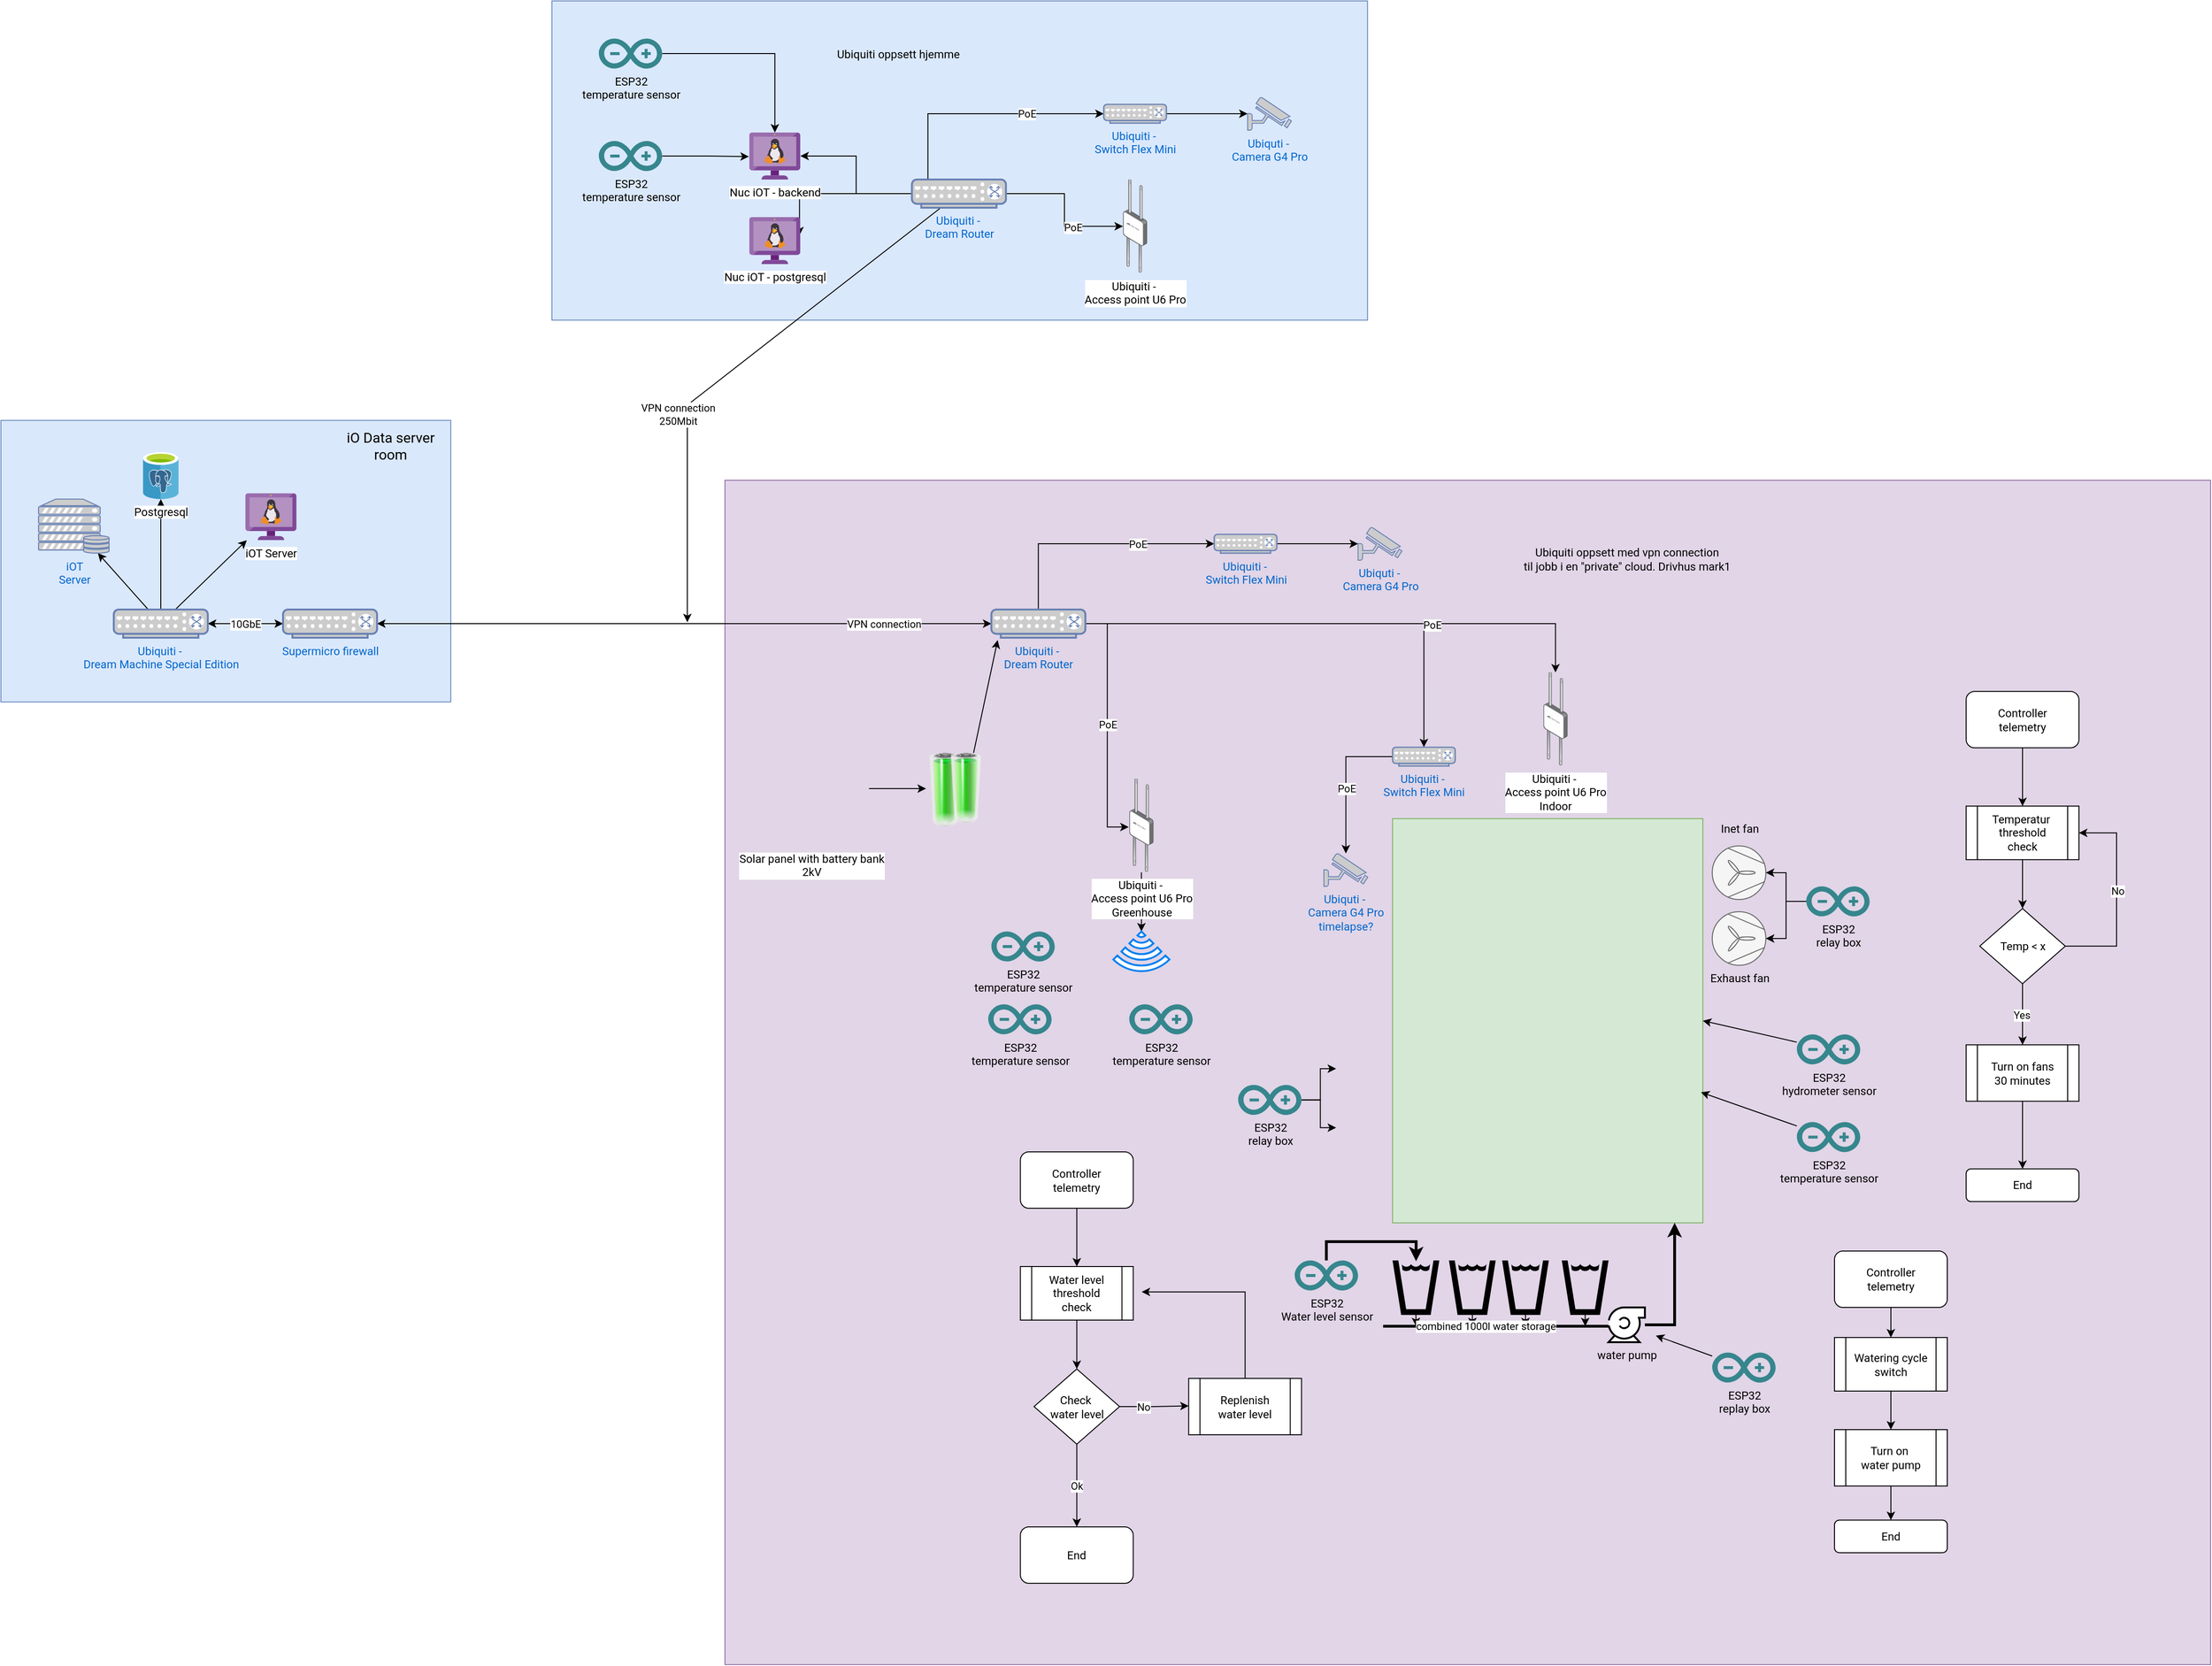 <mxfile version="21.6.1" type="device">
  <diagram name="Page-1" id="hZcHKNcVIxLBWbeSLt7d">
    <mxGraphModel dx="4247" dy="2485" grid="1" gridSize="10" guides="1" tooltips="1" connect="1" arrows="1" fold="1" page="1" pageScale="1" pageWidth="827" pageHeight="1169" math="0" shadow="0">
      <root>
        <mxCell id="0" />
        <mxCell id="1" parent="0" />
        <mxCell id="GnMp9mLHoNoBA7rQzB34-4" value="" style="rounded=0;whiteSpace=wrap;html=1;fillColor=#e1d5e7;strokeColor=#9673a6;" vertex="1" parent="1">
          <mxGeometry x="-270" y="370" width="1580" height="1260" as="geometry" />
        </mxCell>
        <mxCell id="SECbUfsUw7zMmMJkthY5-210" value="" style="rounded=0;whiteSpace=wrap;html=1;fillColor=#dae8fc;strokeColor=#6c8ebf;fontFamily=roboto;" parent="1" vertex="1">
          <mxGeometry x="-454" y="-140" width="867.4" height="339.6" as="geometry" />
        </mxCell>
        <mxCell id="SECbUfsUw7zMmMJkthY5-202" value="" style="rounded=0;whiteSpace=wrap;html=1;fillColor=#dae8fc;strokeColor=#6c8ebf;fontFamily=roboto;" parent="1" vertex="1">
          <mxGeometry x="-1040" y="306.25" width="478.4" height="299.6" as="geometry" />
        </mxCell>
        <mxCell id="SECbUfsUw7zMmMJkthY5-82" value="" style="rounded=0;whiteSpace=wrap;html=1;fillColor=#d5e8d4;strokeColor=#82b366;fontFamily=roboto;" parent="1" vertex="1">
          <mxGeometry x="440" y="730" width="330" height="430" as="geometry" />
        </mxCell>
        <mxCell id="SECbUfsUw7zMmMJkthY5-5" style="edgeStyle=orthogonalEdgeStyle;rounded=0;orthogonalLoop=1;jettySize=auto;html=1;fontFamily=roboto;" parent="1" source="SECbUfsUw7zMmMJkthY5-1" target="SECbUfsUw7zMmMJkthY5-4" edge="1">
          <mxGeometry relative="1" as="geometry">
            <Array as="points">
              <mxPoint x="-54.15" y="-20" />
            </Array>
          </mxGeometry>
        </mxCell>
        <mxCell id="SECbUfsUw7zMmMJkthY5-6" value="PoE" style="edgeLabel;html=1;align=center;verticalAlign=middle;resizable=0;points=[];fontFamily=roboto;" parent="SECbUfsUw7zMmMJkthY5-5" vertex="1" connectable="0">
          <mxGeometry x="0.36" relative="1" as="geometry">
            <mxPoint as="offset" />
          </mxGeometry>
        </mxCell>
        <mxCell id="SECbUfsUw7zMmMJkthY5-10" style="edgeStyle=orthogonalEdgeStyle;rounded=0;orthogonalLoop=1;jettySize=auto;html=1;fontFamily=roboto;" parent="1" source="SECbUfsUw7zMmMJkthY5-1" target="SECbUfsUw7zMmMJkthY5-9" edge="1">
          <mxGeometry relative="1" as="geometry" />
        </mxCell>
        <mxCell id="SECbUfsUw7zMmMJkthY5-11" value="PoE" style="edgeLabel;html=1;align=center;verticalAlign=middle;resizable=0;points=[];fontFamily=roboto;" parent="SECbUfsUw7zMmMJkthY5-10" vertex="1" connectable="0">
          <mxGeometry x="0.334" y="-1" relative="1" as="geometry">
            <mxPoint as="offset" />
          </mxGeometry>
        </mxCell>
        <mxCell id="SECbUfsUw7zMmMJkthY5-15" style="edgeStyle=orthogonalEdgeStyle;rounded=0;orthogonalLoop=1;jettySize=auto;html=1;exitX=0;exitY=0.5;exitDx=0;exitDy=0;exitPerimeter=0;fontFamily=roboto;" parent="1" source="SECbUfsUw7zMmMJkthY5-1" target="SECbUfsUw7zMmMJkthY5-13" edge="1">
          <mxGeometry relative="1" as="geometry" />
        </mxCell>
        <mxCell id="SECbUfsUw7zMmMJkthY5-16" style="edgeStyle=orthogonalEdgeStyle;rounded=0;orthogonalLoop=1;jettySize=auto;html=1;entryX=0.983;entryY=0.388;entryDx=0;entryDy=0;entryPerimeter=0;fontFamily=roboto;" parent="1" source="SECbUfsUw7zMmMJkthY5-1" target="SECbUfsUw7zMmMJkthY5-14" edge="1">
          <mxGeometry relative="1" as="geometry" />
        </mxCell>
        <mxCell id="SECbUfsUw7zMmMJkthY5-208" style="rounded=0;orthogonalLoop=1;jettySize=auto;html=1;fontFamily=roboto;" parent="1" source="SECbUfsUw7zMmMJkthY5-1" edge="1">
          <mxGeometry relative="1" as="geometry">
            <mxPoint x="-310" y="521" as="targetPoint" />
            <Array as="points">
              <mxPoint x="-310" y="290" />
            </Array>
          </mxGeometry>
        </mxCell>
        <mxCell id="SECbUfsUw7zMmMJkthY5-209" value="VPN connection&lt;br&gt;250Mbit" style="edgeLabel;html=1;align=center;verticalAlign=middle;resizable=0;points=[];fontFamily=roboto;" parent="SECbUfsUw7zMmMJkthY5-208" vertex="1" connectable="0">
          <mxGeometry x="0.11" y="-2" relative="1" as="geometry">
            <mxPoint x="-28" y="26" as="offset" />
          </mxGeometry>
        </mxCell>
        <mxCell id="SECbUfsUw7zMmMJkthY5-1" value="Ubiquiti -&amp;nbsp;&lt;br&gt;Dream Router" style="fontColor=#0066CC;verticalAlign=top;verticalLabelPosition=bottom;labelPosition=center;align=center;html=1;outlineConnect=0;fillColor=#CCCCCC;strokeColor=#6881B3;gradientColor=none;gradientDirection=north;strokeWidth=2;shape=mxgraph.networks.switch;fontFamily=roboto;" parent="1" vertex="1">
          <mxGeometry x="-71.17" y="50" width="100" height="30" as="geometry" />
        </mxCell>
        <mxCell id="SECbUfsUw7zMmMJkthY5-8" style="edgeStyle=orthogonalEdgeStyle;rounded=0;orthogonalLoop=1;jettySize=auto;html=1;fontFamily=roboto;" parent="1" source="SECbUfsUw7zMmMJkthY5-4" target="SECbUfsUw7zMmMJkthY5-7" edge="1">
          <mxGeometry relative="1" as="geometry" />
        </mxCell>
        <mxCell id="SECbUfsUw7zMmMJkthY5-4" value="Ubiquiti -&amp;nbsp;&lt;br&gt;Switch Flex Mini" style="fontColor=#0066CC;verticalAlign=top;verticalLabelPosition=bottom;labelPosition=center;align=center;html=1;outlineConnect=0;fillColor=#CCCCCC;strokeColor=#6881B3;gradientColor=none;gradientDirection=north;strokeWidth=2;shape=mxgraph.networks.switch;fontFamily=roboto;" parent="1" vertex="1">
          <mxGeometry x="132.85" y="-30" width="66.67" height="20" as="geometry" />
        </mxCell>
        <mxCell id="SECbUfsUw7zMmMJkthY5-7" value="Ubiquti -&amp;nbsp;&lt;br&gt;Camera G4 Pro" style="fontColor=#0066CC;verticalAlign=top;verticalLabelPosition=bottom;labelPosition=center;align=center;html=1;outlineConnect=0;fillColor=#CCCCCC;strokeColor=#6881B3;gradientColor=none;gradientDirection=north;strokeWidth=2;shape=mxgraph.networks.security_camera;fontFamily=roboto;" parent="1" vertex="1">
          <mxGeometry x="285.85" y="-37.5" width="46.67" height="35" as="geometry" />
        </mxCell>
        <mxCell id="SECbUfsUw7zMmMJkthY5-9" value="Ubiquiti -&amp;nbsp;&lt;br&gt;Access point U6 Pro" style="image;points=[];aspect=fixed;html=1;align=center;shadow=0;dashed=0;image=img/lib/allied_telesis/wireless/Access_Point_Outdoor.svg;fontFamily=roboto;" parent="1" vertex="1">
          <mxGeometry x="153.28" y="50" width="25.8" height="99.6" as="geometry" />
        </mxCell>
        <mxCell id="SECbUfsUw7zMmMJkthY5-13" value="Nuc iOT - backend" style="image;sketch=0;aspect=fixed;html=1;points=[];align=center;fontSize=12;image=img/lib/mscae/VM_Linux_Non_Azure.svg;fontFamily=roboto;" parent="1" vertex="1">
          <mxGeometry x="-244.15" width="54.35" height="50" as="geometry" />
        </mxCell>
        <mxCell id="SECbUfsUw7zMmMJkthY5-14" value="&lt;font data-font-src=&quot;https://fonts.googleapis.com/css?family=Roboto&quot;&gt;Nuc iOT - postgresql&lt;/font&gt;" style="image;sketch=0;aspect=fixed;html=1;points=[];align=center;fontSize=12;image=img/lib/mscae/VM_Linux_Non_Azure.svg;fontFamily=roboto;" parent="1" vertex="1">
          <mxGeometry x="-244.15" y="90.0" width="54.35" height="50" as="geometry" />
        </mxCell>
        <mxCell id="SECbUfsUw7zMmMJkthY5-25" style="edgeStyle=orthogonalEdgeStyle;rounded=0;orthogonalLoop=1;jettySize=auto;html=1;fontFamily=roboto;" parent="1" source="SECbUfsUw7zMmMJkthY5-17" target="SECbUfsUw7zMmMJkthY5-13" edge="1">
          <mxGeometry relative="1" as="geometry" />
        </mxCell>
        <mxCell id="SECbUfsUw7zMmMJkthY5-17" value="ESP32&lt;br&gt;temperature sensor&lt;br&gt;" style="dashed=0;outlineConnect=0;html=1;align=center;labelPosition=center;verticalLabelPosition=bottom;verticalAlign=top;shape=mxgraph.weblogos.arduino;fillColor=#36868D;strokeColor=none;fontFamily=roboto;" parent="1" vertex="1">
          <mxGeometry x="-404.15" y="-100" width="67.4" height="32" as="geometry" />
        </mxCell>
        <mxCell id="SECbUfsUw7zMmMJkthY5-26" style="edgeStyle=orthogonalEdgeStyle;rounded=0;orthogonalLoop=1;jettySize=auto;html=1;entryX=-0.007;entryY=0.512;entryDx=0;entryDy=0;entryPerimeter=0;fontFamily=roboto;" parent="1" source="SECbUfsUw7zMmMJkthY5-19" target="SECbUfsUw7zMmMJkthY5-13" edge="1">
          <mxGeometry relative="1" as="geometry" />
        </mxCell>
        <mxCell id="SECbUfsUw7zMmMJkthY5-19" value="ESP32&lt;br style=&quot;border-color: var(--border-color);&quot;&gt;temperature sensor" style="dashed=0;outlineConnect=0;html=1;align=center;labelPosition=center;verticalLabelPosition=bottom;verticalAlign=top;shape=mxgraph.weblogos.arduino;fillColor=#36868D;strokeColor=none;fontFamily=roboto;" parent="1" vertex="1">
          <mxGeometry x="-404.15" y="9" width="67.4" height="32" as="geometry" />
        </mxCell>
        <mxCell id="SECbUfsUw7zMmMJkthY5-27" style="edgeStyle=orthogonalEdgeStyle;rounded=0;orthogonalLoop=1;jettySize=auto;html=1;fontFamily=roboto;" parent="1" source="SECbUfsUw7zMmMJkthY5-33" target="SECbUfsUw7zMmMJkthY5-35" edge="1">
          <mxGeometry relative="1" as="geometry">
            <Array as="points">
              <mxPoint x="63" y="437.5" />
            </Array>
          </mxGeometry>
        </mxCell>
        <mxCell id="SECbUfsUw7zMmMJkthY5-28" value="PoE" style="edgeLabel;html=1;align=center;verticalAlign=middle;resizable=0;points=[];fontFamily=roboto;" parent="SECbUfsUw7zMmMJkthY5-27" vertex="1" connectable="0">
          <mxGeometry x="0.36" relative="1" as="geometry">
            <mxPoint as="offset" />
          </mxGeometry>
        </mxCell>
        <mxCell id="SECbUfsUw7zMmMJkthY5-29" style="edgeStyle=orthogonalEdgeStyle;rounded=0;orthogonalLoop=1;jettySize=auto;html=1;fontFamily=roboto;" parent="1" source="SECbUfsUw7zMmMJkthY5-33" target="SECbUfsUw7zMmMJkthY5-37" edge="1">
          <mxGeometry relative="1" as="geometry" />
        </mxCell>
        <mxCell id="SECbUfsUw7zMmMJkthY5-30" value="PoE" style="edgeLabel;html=1;align=center;verticalAlign=middle;resizable=0;points=[];fontFamily=roboto;" parent="SECbUfsUw7zMmMJkthY5-29" vertex="1" connectable="0">
          <mxGeometry x="0.334" y="-1" relative="1" as="geometry">
            <mxPoint as="offset" />
          </mxGeometry>
        </mxCell>
        <mxCell id="SECbUfsUw7zMmMJkthY5-46" style="edgeStyle=orthogonalEdgeStyle;rounded=0;orthogonalLoop=1;jettySize=auto;html=1;startArrow=classic;startFill=1;fontFamily=roboto;" parent="1" source="SECbUfsUw7zMmMJkthY5-33" target="SECbUfsUw7zMmMJkthY5-45" edge="1">
          <mxGeometry relative="1" as="geometry" />
        </mxCell>
        <mxCell id="SECbUfsUw7zMmMJkthY5-51" value="&lt;br&gt;" style="edgeLabel;html=1;align=center;verticalAlign=middle;resizable=0;points=[];fontFamily=roboto;" parent="SECbUfsUw7zMmMJkthY5-46" vertex="1" connectable="0">
          <mxGeometry x="0.305" y="-1" relative="1" as="geometry">
            <mxPoint as="offset" />
          </mxGeometry>
        </mxCell>
        <mxCell id="SECbUfsUw7zMmMJkthY5-52" value="VPN connection" style="edgeLabel;html=1;align=center;verticalAlign=middle;resizable=0;points=[];fontFamily=roboto;" parent="SECbUfsUw7zMmMJkthY5-46" vertex="1" connectable="0">
          <mxGeometry x="0.039" relative="1" as="geometry">
            <mxPoint x="225" as="offset" />
          </mxGeometry>
        </mxCell>
        <mxCell id="SECbUfsUw7zMmMJkthY5-59" value="PoE" style="edgeStyle=orthogonalEdgeStyle;rounded=0;orthogonalLoop=1;jettySize=auto;html=1;exitX=1;exitY=0.5;exitDx=0;exitDy=0;exitPerimeter=0;entryX=-0.024;entryY=0.516;entryDx=0;entryDy=0;entryPerimeter=0;fontFamily=roboto;" parent="1" source="SECbUfsUw7zMmMJkthY5-33" target="SECbUfsUw7zMmMJkthY5-60" edge="1">
          <mxGeometry relative="1" as="geometry">
            <mxPoint x="140" y="737.5" as="targetPoint" />
          </mxGeometry>
        </mxCell>
        <mxCell id="SECbUfsUw7zMmMJkthY5-33" value="Ubiquiti -&amp;nbsp;&lt;br&gt;Dream Router" style="fontColor=#0066CC;verticalAlign=top;verticalLabelPosition=bottom;labelPosition=center;align=center;html=1;outlineConnect=0;fillColor=#CCCCCC;strokeColor=#6881B3;gradientColor=none;gradientDirection=north;strokeWidth=2;shape=mxgraph.networks.switch;fontFamily=roboto;" parent="1" vertex="1">
          <mxGeometry x="13.33" y="507.5" width="100" height="30" as="geometry" />
        </mxCell>
        <mxCell id="SECbUfsUw7zMmMJkthY5-34" style="edgeStyle=orthogonalEdgeStyle;rounded=0;orthogonalLoop=1;jettySize=auto;html=1;fontFamily=roboto;" parent="1" source="SECbUfsUw7zMmMJkthY5-35" target="SECbUfsUw7zMmMJkthY5-36" edge="1">
          <mxGeometry relative="1" as="geometry" />
        </mxCell>
        <mxCell id="SECbUfsUw7zMmMJkthY5-35" value="Ubiquiti -&amp;nbsp;&lt;br&gt;Switch Flex Mini" style="fontColor=#0066CC;verticalAlign=top;verticalLabelPosition=bottom;labelPosition=center;align=center;html=1;outlineConnect=0;fillColor=#CCCCCC;strokeColor=#6881B3;gradientColor=none;gradientDirection=north;strokeWidth=2;shape=mxgraph.networks.switch;fontFamily=roboto;" parent="1" vertex="1">
          <mxGeometry x="250.33" y="427.5" width="66.67" height="20" as="geometry" />
        </mxCell>
        <mxCell id="SECbUfsUw7zMmMJkthY5-36" value="Ubiquti -&amp;nbsp;&lt;br&gt;Camera G4 Pro" style="fontColor=#0066CC;verticalAlign=top;verticalLabelPosition=bottom;labelPosition=center;align=center;html=1;outlineConnect=0;fillColor=#CCCCCC;strokeColor=#6881B3;gradientColor=none;gradientDirection=north;strokeWidth=2;shape=mxgraph.networks.security_camera;fontFamily=roboto;" parent="1" vertex="1">
          <mxGeometry x="403.33" y="420" width="46.67" height="35" as="geometry" />
        </mxCell>
        <mxCell id="SECbUfsUw7zMmMJkthY5-37" value="Ubiquiti -&amp;nbsp;&lt;br&gt;Access point U6 Pro&lt;br&gt;Indoor" style="image;points=[];aspect=fixed;html=1;align=center;shadow=0;dashed=0;image=img/lib/allied_telesis/wireless/Access_Point_Outdoor.svg;fontFamily=roboto;" parent="1" vertex="1">
          <mxGeometry x="600.43" y="574.4" width="25.8" height="99.6" as="geometry" />
        </mxCell>
        <mxCell id="SECbUfsUw7zMmMJkthY5-48" value="&lt;font&gt;10GbE&lt;/font&gt;" style="edgeStyle=orthogonalEdgeStyle;rounded=0;orthogonalLoop=1;jettySize=auto;html=1;entryX=1;entryY=0.5;entryDx=0;entryDy=0;entryPerimeter=0;startArrow=classic;startFill=1;fontFamily=roboto;" parent="1" source="SECbUfsUw7zMmMJkthY5-45" target="SECbUfsUw7zMmMJkthY5-47" edge="1">
          <mxGeometry relative="1" as="geometry" />
        </mxCell>
        <mxCell id="SECbUfsUw7zMmMJkthY5-45" value="&lt;font&gt;Supermicro firewall&lt;/font&gt;" style="fontColor=#0066CC;verticalAlign=top;verticalLabelPosition=bottom;labelPosition=center;align=center;html=1;outlineConnect=0;fillColor=#CCCCCC;strokeColor=#6881B3;gradientColor=none;gradientDirection=north;strokeWidth=2;shape=mxgraph.networks.switch;fontFamily=roboto;" parent="1" vertex="1">
          <mxGeometry x="-740" y="507.5" width="100" height="30" as="geometry" />
        </mxCell>
        <mxCell id="SECbUfsUw7zMmMJkthY5-55" style="rounded=0;orthogonalLoop=1;jettySize=auto;html=1;fontFamily=roboto;" parent="1" source="SECbUfsUw7zMmMJkthY5-47" target="SECbUfsUw7zMmMJkthY5-53" edge="1">
          <mxGeometry relative="1" as="geometry" />
        </mxCell>
        <mxCell id="SECbUfsUw7zMmMJkthY5-57" style="rounded=0;orthogonalLoop=1;jettySize=auto;html=1;fontFamily=roboto;" parent="1" source="SECbUfsUw7zMmMJkthY5-47" target="SECbUfsUw7zMmMJkthY5-49" edge="1">
          <mxGeometry relative="1" as="geometry" />
        </mxCell>
        <mxCell id="SECbUfsUw7zMmMJkthY5-58" style="edgeStyle=orthogonalEdgeStyle;rounded=0;orthogonalLoop=1;jettySize=auto;html=1;fontFamily=roboto;" parent="1" source="SECbUfsUw7zMmMJkthY5-47" target="SECbUfsUw7zMmMJkthY5-50" edge="1">
          <mxGeometry relative="1" as="geometry" />
        </mxCell>
        <mxCell id="SECbUfsUw7zMmMJkthY5-47" value="&lt;font&gt;Ubiquiti -&amp;nbsp;&lt;br&gt;Dream Machine Special Edition&lt;/font&gt;" style="fontColor=#0066CC;verticalAlign=top;verticalLabelPosition=bottom;labelPosition=center;align=center;html=1;outlineConnect=0;fillColor=#CCCCCC;strokeColor=#6881B3;gradientColor=none;gradientDirection=north;strokeWidth=2;shape=mxgraph.networks.switch;fontFamily=roboto;" parent="1" vertex="1">
          <mxGeometry x="-920" y="507.5" width="100" height="30" as="geometry" />
        </mxCell>
        <mxCell id="SECbUfsUw7zMmMJkthY5-49" value="&lt;font&gt;iOT Server&lt;/font&gt;" style="image;sketch=0;aspect=fixed;html=1;points=[];align=center;fontSize=12;image=img/lib/mscae/VM_Linux_Non_Azure.svg;fontFamily=roboto;" parent="1" vertex="1">
          <mxGeometry x="-780" y="383.75" width="54.35" height="50" as="geometry" />
        </mxCell>
        <mxCell id="SECbUfsUw7zMmMJkthY5-50" value="&lt;font&gt;Postgresql&lt;/font&gt;" style="image;sketch=0;aspect=fixed;html=1;points=[];align=center;fontSize=12;image=img/lib/mscae/Azure_Database_for_PostgreSQL_servers.svg;fontFamily=roboto;" parent="1" vertex="1">
          <mxGeometry x="-889" y="340" width="38" height="50" as="geometry" />
        </mxCell>
        <mxCell id="SECbUfsUw7zMmMJkthY5-53" value="&lt;font&gt;iOT &lt;br&gt;Server&lt;/font&gt;" style="fontColor=#0066CC;verticalAlign=top;verticalLabelPosition=bottom;labelPosition=center;align=center;html=1;outlineConnect=0;fillColor=#CCCCCC;strokeColor=#6881B3;gradientColor=none;gradientDirection=north;strokeWidth=2;shape=mxgraph.networks.server_storage;fontFamily=roboto;" parent="1" vertex="1">
          <mxGeometry x="-1000" y="390" width="75" height="57.5" as="geometry" />
        </mxCell>
        <mxCell id="SECbUfsUw7zMmMJkthY5-70" value="" style="edgeStyle=orthogonalEdgeStyle;rounded=0;orthogonalLoop=1;jettySize=auto;html=1;fontFamily=roboto;" parent="1" source="SECbUfsUw7zMmMJkthY5-60" target="SECbUfsUw7zMmMJkthY5-65" edge="1">
          <mxGeometry relative="1" as="geometry" />
        </mxCell>
        <mxCell id="SECbUfsUw7zMmMJkthY5-60" value="Ubiquiti -&amp;nbsp;&lt;br&gt;Access point U6 Pro&lt;br&gt;Greenhouse" style="image;points=[];aspect=fixed;html=1;align=center;shadow=0;dashed=0;image=img/lib/allied_telesis/wireless/Access_Point_Outdoor.svg;fontFamily=roboto;" parent="1" vertex="1">
          <mxGeometry x="160" y="687.5" width="25.8" height="99.6" as="geometry" />
        </mxCell>
        <mxCell id="SECbUfsUw7zMmMJkthY5-62" value="ESP32&lt;br&gt;temperature sensor&lt;br&gt;" style="dashed=0;outlineConnect=0;html=1;align=center;labelPosition=center;verticalLabelPosition=bottom;verticalAlign=top;shape=mxgraph.weblogos.arduino;fillColor=#36868D;strokeColor=none;fontFamily=roboto;" parent="1" vertex="1">
          <mxGeometry x="13.33" y="850" width="67.4" height="32" as="geometry" />
        </mxCell>
        <mxCell id="SECbUfsUw7zMmMJkthY5-63" value="ESP32&lt;br&gt;temperature sensor&lt;br&gt;" style="dashed=0;outlineConnect=0;html=1;align=center;labelPosition=center;verticalLabelPosition=bottom;verticalAlign=top;shape=mxgraph.weblogos.arduino;fillColor=#36868D;strokeColor=none;fontFamily=roboto;" parent="1" vertex="1">
          <mxGeometry x="160" y="927.5" width="67.4" height="32" as="geometry" />
        </mxCell>
        <mxCell id="SECbUfsUw7zMmMJkthY5-64" value="ESP32&lt;br&gt;temperature sensor&lt;br&gt;" style="dashed=0;outlineConnect=0;html=1;align=center;labelPosition=center;verticalLabelPosition=bottom;verticalAlign=top;shape=mxgraph.weblogos.arduino;fillColor=#36868D;strokeColor=none;fontFamily=roboto;" parent="1" vertex="1">
          <mxGeometry x="10.0" y="927.5" width="67.4" height="32" as="geometry" />
        </mxCell>
        <mxCell id="SECbUfsUw7zMmMJkthY5-65" value="" style="html=1;verticalLabelPosition=bottom;align=center;labelBackgroundColor=#ffffff;verticalAlign=top;strokeWidth=2;strokeColor=#0080F0;shadow=0;dashed=0;shape=mxgraph.ios7.icons.wifi;pointerEvents=1;rotation=-180;fontFamily=roboto;" parent="1" vertex="1">
          <mxGeometry x="143.05" y="850" width="59.7" height="42.21" as="geometry" />
        </mxCell>
        <mxCell id="SECbUfsUw7zMmMJkthY5-71" value="Ubiquiti oppsett hjemme" style="text;html=1;align=center;verticalAlign=middle;resizable=0;points=[];autosize=1;strokeColor=none;fillColor=none;fontFamily=roboto;" parent="1" vertex="1">
          <mxGeometry x="-161.4" y="-98" width="150" height="30" as="geometry" />
        </mxCell>
        <mxCell id="SECbUfsUw7zMmMJkthY5-72" value="Ubiquiti oppsett med vpn connection&lt;br&gt;til jobb i en &quot;private&quot; cloud. Drivhus mark1" style="text;html=1;align=center;verticalAlign=middle;resizable=0;points=[];autosize=1;strokeColor=none;fillColor=none;fontFamily=roboto;" parent="1" vertex="1">
          <mxGeometry x="569.04" y="433.75" width="240" height="40" as="geometry" />
        </mxCell>
        <mxCell id="SECbUfsUw7zMmMJkthY5-80" style="edgeStyle=orthogonalEdgeStyle;rounded=0;orthogonalLoop=1;jettySize=auto;html=1;fontFamily=roboto;" parent="1" source="SECbUfsUw7zMmMJkthY5-73" target="SECbUfsUw7zMmMJkthY5-75" edge="1">
          <mxGeometry relative="1" as="geometry" />
        </mxCell>
        <mxCell id="SECbUfsUw7zMmMJkthY5-73" value="Solar panel with battery bank&lt;br&gt;2kV" style="shape=image;html=1;verticalAlign=top;verticalLabelPosition=bottom;labelBackgroundColor=#ffffff;imageAspect=0;aspect=fixed;image=https://cdn2.iconfinder.com/data/icons/business-and-education-1/512/133_Solar_Panel_Energy_technology_smart_city_technology_smart-128.png;fontFamily=roboto;" parent="1" vertex="1">
          <mxGeometry x="-238.82" y="637" width="122" height="122" as="geometry" />
        </mxCell>
        <mxCell id="SECbUfsUw7zMmMJkthY5-74" value="" style="image;html=1;image=img/lib/clip_art/general/Battery_100_128x128.png;fontFamily=roboto;" parent="1" vertex="1">
          <mxGeometry x="-75.82" y="660" width="80" height="80" as="geometry" />
        </mxCell>
        <mxCell id="SECbUfsUw7zMmMJkthY5-77" style="rounded=0;orthogonalLoop=1;jettySize=auto;html=1;fontFamily=roboto;" parent="1" source="SECbUfsUw7zMmMJkthY5-75" edge="1">
          <mxGeometry relative="1" as="geometry">
            <mxPoint x="20" y="540" as="targetPoint" />
          </mxGeometry>
        </mxCell>
        <mxCell id="SECbUfsUw7zMmMJkthY5-75" value="" style="image;html=1;image=img/lib/clip_art/general/Battery_100_128x128.png;fontFamily=roboto;" parent="1" vertex="1">
          <mxGeometry x="-56.17" y="660" width="85" height="76" as="geometry" />
        </mxCell>
        <mxCell id="SECbUfsUw7zMmMJkthY5-91" style="edgeStyle=orthogonalEdgeStyle;rounded=0;orthogonalLoop=1;jettySize=auto;html=1;exitX=0.5;exitY=1;exitDx=0;exitDy=0;exitPerimeter=0;fontFamily=roboto;" parent="1" source="SECbUfsUw7zMmMJkthY5-83" edge="1">
          <mxGeometry relative="1" as="geometry">
            <mxPoint x="465" y="1270" as="targetPoint" />
          </mxGeometry>
        </mxCell>
        <mxCell id="SECbUfsUw7zMmMJkthY5-83" value="" style="shape=mxgraph.signs.food.drinking_water_1;html=1;pointerEvents=1;fillColor=#000000;strokeColor=none;verticalLabelPosition=bottom;verticalAlign=top;align=center;fontFamily=roboto;" parent="1" vertex="1">
          <mxGeometry x="440" y="1200" width="49.71" height="58" as="geometry" />
        </mxCell>
        <mxCell id="SECbUfsUw7zMmMJkthY5-92" style="edgeStyle=orthogonalEdgeStyle;rounded=0;orthogonalLoop=1;jettySize=auto;html=1;exitX=0.5;exitY=1;exitDx=0;exitDy=0;exitPerimeter=0;fontFamily=roboto;" parent="1" source="SECbUfsUw7zMmMJkthY5-85" edge="1">
          <mxGeometry relative="1" as="geometry">
            <mxPoint x="525" y="1270" as="targetPoint" />
          </mxGeometry>
        </mxCell>
        <mxCell id="SECbUfsUw7zMmMJkthY5-85" value="" style="shape=mxgraph.signs.food.drinking_water_1;html=1;pointerEvents=1;fillColor=#000000;strokeColor=none;verticalLabelPosition=bottom;verticalAlign=top;align=center;fontFamily=roboto;" parent="1" vertex="1">
          <mxGeometry x="500" y="1200" width="49.71" height="58" as="geometry" />
        </mxCell>
        <mxCell id="SECbUfsUw7zMmMJkthY5-93" style="edgeStyle=orthogonalEdgeStyle;rounded=0;orthogonalLoop=1;jettySize=auto;html=1;exitX=0.5;exitY=1;exitDx=0;exitDy=0;exitPerimeter=0;fontFamily=roboto;" parent="1" source="SECbUfsUw7zMmMJkthY5-87" edge="1">
          <mxGeometry relative="1" as="geometry">
            <mxPoint x="581.5" y="1270" as="targetPoint" />
          </mxGeometry>
        </mxCell>
        <mxCell id="SECbUfsUw7zMmMJkthY5-87" value="" style="shape=mxgraph.signs.food.drinking_water_1;html=1;pointerEvents=1;fillColor=#000000;strokeColor=none;verticalLabelPosition=bottom;verticalAlign=top;align=center;fontFamily=roboto;" parent="1" vertex="1">
          <mxGeometry x="556.52" y="1200" width="49.71" height="58" as="geometry" />
        </mxCell>
        <mxCell id="SECbUfsUw7zMmMJkthY5-94" style="edgeStyle=orthogonalEdgeStyle;rounded=0;orthogonalLoop=1;jettySize=auto;html=1;exitX=0.5;exitY=1;exitDx=0;exitDy=0;exitPerimeter=0;fontFamily=roboto;" parent="1" source="SECbUfsUw7zMmMJkthY5-88" edge="1">
          <mxGeometry relative="1" as="geometry">
            <mxPoint x="645" y="1270" as="targetPoint" />
          </mxGeometry>
        </mxCell>
        <mxCell id="SECbUfsUw7zMmMJkthY5-88" value="" style="shape=mxgraph.signs.food.drinking_water_1;html=1;pointerEvents=1;fillColor=#000000;strokeColor=none;verticalLabelPosition=bottom;verticalAlign=top;align=center;fontFamily=roboto;" parent="1" vertex="1">
          <mxGeometry x="620" y="1200" width="49.71" height="58" as="geometry" />
        </mxCell>
        <mxCell id="SECbUfsUw7zMmMJkthY5-89" value="" style="endArrow=none;html=1;rounded=0;strokeWidth=3;fontFamily=roboto;" parent="1" edge="1">
          <mxGeometry width="50" height="50" relative="1" as="geometry">
            <mxPoint x="430" y="1270" as="sourcePoint" />
            <mxPoint x="669.71" y="1270" as="targetPoint" />
          </mxGeometry>
        </mxCell>
        <mxCell id="SECbUfsUw7zMmMJkthY5-135" value="combined 1000l water storage" style="edgeLabel;html=1;align=center;verticalAlign=middle;resizable=0;points=[];fontFamily=roboto;" parent="SECbUfsUw7zMmMJkthY5-89" vertex="1" connectable="0">
          <mxGeometry x="-0.096" relative="1" as="geometry">
            <mxPoint as="offset" />
          </mxGeometry>
        </mxCell>
        <mxCell id="SECbUfsUw7zMmMJkthY5-97" style="edgeStyle=orthogonalEdgeStyle;rounded=0;orthogonalLoop=1;jettySize=auto;html=1;strokeWidth=3;fontFamily=roboto;" parent="1" source="SECbUfsUw7zMmMJkthY5-95" target="SECbUfsUw7zMmMJkthY5-82" edge="1">
          <mxGeometry relative="1" as="geometry">
            <mxPoint x="740" y="1170" as="targetPoint" />
            <Array as="points">
              <mxPoint x="740" y="1269" />
            </Array>
          </mxGeometry>
        </mxCell>
        <mxCell id="SECbUfsUw7zMmMJkthY5-95" value="water pump" style="shape=mxgraph.pid.pumps.centrifugal_pump_1;html=1;pointerEvents=1;align=center;verticalLabelPosition=bottom;verticalAlign=top;dashed=0;strokeWidth=2;fontFamily=roboto;" parent="1" vertex="1">
          <mxGeometry x="669.71" y="1250" width="38.66" height="37" as="geometry" />
        </mxCell>
        <mxCell id="SECbUfsUw7zMmMJkthY5-98" value="" style="shape=image;html=1;verticalAlign=top;verticalLabelPosition=bottom;labelBackgroundColor=#ffffff;imageAspect=0;aspect=fixed;image=https://cdn0.iconfinder.com/data/icons/construction-2-21/512/construction-industry-building-41-128.png;fontFamily=roboto;" parent="1" vertex="1">
          <mxGeometry x="605" y="1002" width="158" height="158" as="geometry" />
        </mxCell>
        <mxCell id="SECbUfsUw7zMmMJkthY5-99" value="" style="shape=image;html=1;verticalAlign=top;verticalLabelPosition=bottom;labelBackgroundColor=#ffffff;imageAspect=0;aspect=fixed;image=https://cdn1.iconfinder.com/data/icons/icons-for-a-site-1/64/advantage_eco_friendly-128.png;fontFamily=roboto;" parent="1" vertex="1">
          <mxGeometry x="460" y="1076.25" width="69" height="69" as="geometry" />
        </mxCell>
        <mxCell id="SECbUfsUw7zMmMJkthY5-100" value="" style="shape=image;html=1;verticalAlign=top;verticalLabelPosition=bottom;labelBackgroundColor=#ffffff;imageAspect=0;aspect=fixed;image=https://cdn1.iconfinder.com/data/icons/icons-for-a-site-1/64/advantage_eco_friendly-128.png;fontFamily=roboto;" parent="1" vertex="1">
          <mxGeometry x="460" y="994.75" width="69" height="69" as="geometry" />
        </mxCell>
        <mxCell id="SECbUfsUw7zMmMJkthY5-101" value="" style="shape=image;html=1;verticalAlign=top;verticalLabelPosition=bottom;labelBackgroundColor=#ffffff;imageAspect=0;aspect=fixed;image=https://cdn1.iconfinder.com/data/icons/icons-for-a-site-1/64/advantage_eco_friendly-128.png;fontFamily=roboto;" parent="1" vertex="1">
          <mxGeometry x="460" y="914.75" width="69" height="69" as="geometry" />
        </mxCell>
        <mxCell id="SECbUfsUw7zMmMJkthY5-102" value="" style="shape=image;html=1;verticalAlign=top;verticalLabelPosition=bottom;labelBackgroundColor=#ffffff;imageAspect=0;aspect=fixed;image=https://cdn1.iconfinder.com/data/icons/icons-for-a-site-1/64/advantage_eco_friendly-128.png;fontFamily=roboto;" parent="1" vertex="1">
          <mxGeometry x="460" y="827.75" width="69" height="69" as="geometry" />
        </mxCell>
        <mxCell id="SECbUfsUw7zMmMJkthY5-103" value="" style="shape=image;html=1;verticalAlign=top;verticalLabelPosition=bottom;labelBackgroundColor=#ffffff;imageAspect=0;aspect=fixed;image=https://cdn1.iconfinder.com/data/icons/icons-for-a-site-1/64/advantage_eco_friendly-128.png;fontFamily=roboto;" parent="1" vertex="1">
          <mxGeometry x="460" y="744.75" width="69" height="69" as="geometry" />
        </mxCell>
        <mxCell id="SECbUfsUw7zMmMJkthY5-104" value="" style="shape=image;html=1;verticalAlign=top;verticalLabelPosition=bottom;labelBackgroundColor=#ffffff;imageAspect=0;aspect=fixed;image=https://cdn1.iconfinder.com/data/icons/icons-for-a-site-1/64/advantage_eco_friendly-128.png;fontFamily=roboto;" parent="1" vertex="1">
          <mxGeometry x="531.43" y="1074.75" width="69" height="69" as="geometry" />
        </mxCell>
        <mxCell id="SECbUfsUw7zMmMJkthY5-105" value="" style="shape=image;html=1;verticalAlign=top;verticalLabelPosition=bottom;labelBackgroundColor=#ffffff;imageAspect=0;aspect=fixed;image=https://cdn1.iconfinder.com/data/icons/icons-for-a-site-1/64/advantage_eco_friendly-128.png;fontFamily=roboto;" parent="1" vertex="1">
          <mxGeometry x="531.43" y="993.25" width="69" height="69" as="geometry" />
        </mxCell>
        <mxCell id="SECbUfsUw7zMmMJkthY5-106" value="" style="shape=image;html=1;verticalAlign=top;verticalLabelPosition=bottom;labelBackgroundColor=#ffffff;imageAspect=0;aspect=fixed;image=https://cdn1.iconfinder.com/data/icons/icons-for-a-site-1/64/advantage_eco_friendly-128.png;fontFamily=roboto;" parent="1" vertex="1">
          <mxGeometry x="531.43" y="913.25" width="69" height="69" as="geometry" />
        </mxCell>
        <mxCell id="SECbUfsUw7zMmMJkthY5-107" value="" style="shape=image;html=1;verticalAlign=top;verticalLabelPosition=bottom;labelBackgroundColor=#ffffff;imageAspect=0;aspect=fixed;image=https://cdn1.iconfinder.com/data/icons/icons-for-a-site-1/64/advantage_eco_friendly-128.png;fontFamily=roboto;" parent="1" vertex="1">
          <mxGeometry x="531.43" y="826.25" width="69" height="69" as="geometry" />
        </mxCell>
        <mxCell id="SECbUfsUw7zMmMJkthY5-108" value="" style="shape=image;html=1;verticalAlign=top;verticalLabelPosition=bottom;labelBackgroundColor=#ffffff;imageAspect=0;aspect=fixed;image=https://cdn1.iconfinder.com/data/icons/icons-for-a-site-1/64/advantage_eco_friendly-128.png;fontFamily=roboto;" parent="1" vertex="1">
          <mxGeometry x="531.43" y="743.25" width="69" height="69" as="geometry" />
        </mxCell>
        <mxCell id="SECbUfsUw7zMmMJkthY5-109" value="" style="shape=image;html=1;verticalAlign=top;verticalLabelPosition=bottom;labelBackgroundColor=#ffffff;imageAspect=0;aspect=fixed;image=https://cdn1.iconfinder.com/data/icons/icons-for-a-site-1/64/advantage_eco_friendly-128.png;fontFamily=roboto;" parent="1" vertex="1">
          <mxGeometry x="606.23" y="912.75" width="69" height="69" as="geometry" />
        </mxCell>
        <mxCell id="SECbUfsUw7zMmMJkthY5-110" value="" style="shape=image;html=1;verticalAlign=top;verticalLabelPosition=bottom;labelBackgroundColor=#ffffff;imageAspect=0;aspect=fixed;image=https://cdn1.iconfinder.com/data/icons/icons-for-a-site-1/64/advantage_eco_friendly-128.png;fontFamily=roboto;" parent="1" vertex="1">
          <mxGeometry x="606.23" y="825.75" width="69" height="69" as="geometry" />
        </mxCell>
        <mxCell id="SECbUfsUw7zMmMJkthY5-111" value="" style="shape=image;html=1;verticalAlign=top;verticalLabelPosition=bottom;labelBackgroundColor=#ffffff;imageAspect=0;aspect=fixed;image=https://cdn1.iconfinder.com/data/icons/icons-for-a-site-1/64/advantage_eco_friendly-128.png;fontFamily=roboto;" parent="1" vertex="1">
          <mxGeometry x="606.23" y="742.75" width="69" height="69" as="geometry" />
        </mxCell>
        <mxCell id="SECbUfsUw7zMmMJkthY5-112" value="" style="shape=image;html=1;verticalAlign=top;verticalLabelPosition=bottom;labelBackgroundColor=#ffffff;imageAspect=0;aspect=fixed;image=https://cdn1.iconfinder.com/data/icons/icons-for-a-site-1/64/advantage_eco_friendly-128.png;fontFamily=roboto;" parent="1" vertex="1">
          <mxGeometry x="675.23" y="912.75" width="69" height="69" as="geometry" />
        </mxCell>
        <mxCell id="SECbUfsUw7zMmMJkthY5-113" value="" style="shape=image;html=1;verticalAlign=top;verticalLabelPosition=bottom;labelBackgroundColor=#ffffff;imageAspect=0;aspect=fixed;image=https://cdn1.iconfinder.com/data/icons/icons-for-a-site-1/64/advantage_eco_friendly-128.png;fontFamily=roboto;" parent="1" vertex="1">
          <mxGeometry x="675.23" y="825.75" width="69" height="69" as="geometry" />
        </mxCell>
        <mxCell id="SECbUfsUw7zMmMJkthY5-114" value="" style="shape=image;html=1;verticalAlign=top;verticalLabelPosition=bottom;labelBackgroundColor=#ffffff;imageAspect=0;aspect=fixed;image=https://cdn1.iconfinder.com/data/icons/icons-for-a-site-1/64/advantage_eco_friendly-128.png;fontFamily=roboto;" parent="1" vertex="1">
          <mxGeometry x="675.23" y="742.75" width="69" height="69" as="geometry" />
        </mxCell>
        <mxCell id="SECbUfsUw7zMmMJkthY5-117" style="edgeStyle=orthogonalEdgeStyle;rounded=0;orthogonalLoop=1;jettySize=auto;html=1;entryX=0.504;entryY=0.016;entryDx=0;entryDy=0;entryPerimeter=0;strokeWidth=3;fontFamily=roboto;" parent="1" source="SECbUfsUw7zMmMJkthY5-115" target="SECbUfsUw7zMmMJkthY5-83" edge="1">
          <mxGeometry relative="1" as="geometry">
            <Array as="points">
              <mxPoint x="370" y="1180" />
              <mxPoint x="465" y="1180" />
            </Array>
          </mxGeometry>
        </mxCell>
        <mxCell id="SECbUfsUw7zMmMJkthY5-115" value="ESP32&lt;br&gt;Water level sensor" style="dashed=0;outlineConnect=0;html=1;align=center;labelPosition=center;verticalLabelPosition=bottom;verticalAlign=top;shape=mxgraph.weblogos.arduino;fillColor=#36868D;strokeColor=none;fontFamily=roboto;" parent="1" vertex="1">
          <mxGeometry x="335.93" y="1200" width="67.4" height="32" as="geometry" />
        </mxCell>
        <mxCell id="SECbUfsUw7zMmMJkthY5-200" style="edgeStyle=orthogonalEdgeStyle;rounded=0;orthogonalLoop=1;jettySize=auto;html=1;fontFamily=roboto;" parent="1" source="SECbUfsUw7zMmMJkthY5-119" target="SECbUfsUw7zMmMJkthY5-197" edge="1">
          <mxGeometry relative="1" as="geometry" />
        </mxCell>
        <mxCell id="SECbUfsUw7zMmMJkthY5-201" style="edgeStyle=orthogonalEdgeStyle;rounded=0;orthogonalLoop=1;jettySize=auto;html=1;fontFamily=roboto;" parent="1" source="SECbUfsUw7zMmMJkthY5-119" target="SECbUfsUw7zMmMJkthY5-198" edge="1">
          <mxGeometry relative="1" as="geometry" />
        </mxCell>
        <mxCell id="SECbUfsUw7zMmMJkthY5-119" value="ESP32&lt;br&gt;relay box" style="dashed=0;outlineConnect=0;html=1;align=center;labelPosition=center;verticalLabelPosition=bottom;verticalAlign=top;shape=mxgraph.weblogos.arduino;fillColor=#36868D;strokeColor=none;fontFamily=roboto;" parent="1" vertex="1">
          <mxGeometry x="275.8" y="1013.25" width="67.4" height="32" as="geometry" />
        </mxCell>
        <mxCell id="SECbUfsUw7zMmMJkthY5-122" style="rounded=0;orthogonalLoop=1;jettySize=auto;html=1;entryX=1;entryY=0.5;entryDx=0;entryDy=0;fontFamily=roboto;" parent="1" source="SECbUfsUw7zMmMJkthY5-120" target="SECbUfsUw7zMmMJkthY5-82" edge="1">
          <mxGeometry relative="1" as="geometry" />
        </mxCell>
        <mxCell id="SECbUfsUw7zMmMJkthY5-120" value="ESP32&lt;br&gt;hydrometer sensor" style="dashed=0;outlineConnect=0;html=1;align=center;labelPosition=center;verticalLabelPosition=bottom;verticalAlign=top;shape=mxgraph.weblogos.arduino;fillColor=#36868D;strokeColor=none;fontFamily=roboto;" parent="1" vertex="1">
          <mxGeometry x="870" y="959.5" width="67.4" height="32" as="geometry" />
        </mxCell>
        <mxCell id="SECbUfsUw7zMmMJkthY5-127" value="" style="verticalLabelPosition=bottom;outlineConnect=0;align=center;dashed=0;html=1;verticalAlign=top;shape=mxgraph.pid.misc.fan;fillColor=#f5f5f5;fontColor=#333333;strokeColor=#666666;fontFamily=roboto;" parent="1" vertex="1">
          <mxGeometry x="780" y="759" width="57" height="57" as="geometry" />
        </mxCell>
        <mxCell id="SECbUfsUw7zMmMJkthY5-129" value="" style="verticalLabelPosition=bottom;outlineConnect=0;align=center;dashed=0;html=1;verticalAlign=top;shape=mxgraph.pid.misc.fan;fillColor=#f5f5f5;fontColor=#333333;strokeColor=#666666;fontFamily=roboto;" parent="1" vertex="1">
          <mxGeometry x="780" y="829" width="57" height="57" as="geometry" />
        </mxCell>
        <mxCell id="SECbUfsUw7zMmMJkthY5-131" style="edgeStyle=orthogonalEdgeStyle;rounded=0;orthogonalLoop=1;jettySize=auto;html=1;fontFamily=roboto;" parent="1" source="SECbUfsUw7zMmMJkthY5-130" target="SECbUfsUw7zMmMJkthY5-127" edge="1">
          <mxGeometry relative="1" as="geometry" />
        </mxCell>
        <mxCell id="SECbUfsUw7zMmMJkthY5-132" style="edgeStyle=orthogonalEdgeStyle;rounded=0;orthogonalLoop=1;jettySize=auto;html=1;fontFamily=roboto;" parent="1" source="SECbUfsUw7zMmMJkthY5-130" target="SECbUfsUw7zMmMJkthY5-129" edge="1">
          <mxGeometry relative="1" as="geometry" />
        </mxCell>
        <mxCell id="SECbUfsUw7zMmMJkthY5-130" value="ESP32&lt;br&gt;relay box" style="dashed=0;outlineConnect=0;html=1;align=center;labelPosition=center;verticalLabelPosition=bottom;verticalAlign=top;shape=mxgraph.weblogos.arduino;fillColor=#36868D;strokeColor=none;fontFamily=roboto;" parent="1" vertex="1">
          <mxGeometry x="880" y="802" width="67.4" height="32" as="geometry" />
        </mxCell>
        <mxCell id="SECbUfsUw7zMmMJkthY5-134" style="rounded=0;orthogonalLoop=1;jettySize=auto;html=1;fontFamily=roboto;" parent="1" source="SECbUfsUw7zMmMJkthY5-133" edge="1">
          <mxGeometry relative="1" as="geometry">
            <mxPoint x="720" y="1280" as="targetPoint" />
          </mxGeometry>
        </mxCell>
        <mxCell id="SECbUfsUw7zMmMJkthY5-133" value="ESP32&lt;br&gt;replay box" style="dashed=0;outlineConnect=0;html=1;align=center;labelPosition=center;verticalLabelPosition=bottom;verticalAlign=top;shape=mxgraph.weblogos.arduino;fillColor=#36868D;strokeColor=none;fontFamily=roboto;" parent="1" vertex="1">
          <mxGeometry x="780" y="1298" width="67.4" height="32" as="geometry" />
        </mxCell>
        <mxCell id="SECbUfsUw7zMmMJkthY5-138" style="edgeStyle=orthogonalEdgeStyle;rounded=0;orthogonalLoop=1;jettySize=auto;html=1;startArrow=classic;startFill=1;endArrow=none;endFill=0;fontFamily=roboto;" parent="1" source="SECbUfsUw7zMmMJkthY5-136" edge="1">
          <mxGeometry relative="1" as="geometry">
            <mxPoint x="473.335" y="530" as="targetPoint" />
          </mxGeometry>
        </mxCell>
        <mxCell id="SECbUfsUw7zMmMJkthY5-142" style="edgeStyle=orthogonalEdgeStyle;rounded=0;orthogonalLoop=1;jettySize=auto;html=1;fontFamily=roboto;" parent="1" source="SECbUfsUw7zMmMJkthY5-136" target="SECbUfsUw7zMmMJkthY5-141" edge="1">
          <mxGeometry relative="1" as="geometry" />
        </mxCell>
        <mxCell id="SECbUfsUw7zMmMJkthY5-143" value="PoE" style="edgeLabel;html=1;align=center;verticalAlign=middle;resizable=0;points=[];fontFamily=roboto;" parent="SECbUfsUw7zMmMJkthY5-142" vertex="1" connectable="0">
          <mxGeometry x="0.093" relative="1" as="geometry">
            <mxPoint as="offset" />
          </mxGeometry>
        </mxCell>
        <mxCell id="SECbUfsUw7zMmMJkthY5-136" value="Ubiquiti -&amp;nbsp;&lt;br&gt;Switch Flex Mini" style="fontColor=#0066CC;verticalAlign=top;verticalLabelPosition=bottom;labelPosition=center;align=center;html=1;outlineConnect=0;fillColor=#CCCCCC;strokeColor=#6881B3;gradientColor=none;gradientDirection=north;strokeWidth=2;shape=mxgraph.networks.switch;fontFamily=roboto;" parent="1" vertex="1">
          <mxGeometry x="440" y="654" width="66.67" height="20" as="geometry" />
        </mxCell>
        <mxCell id="SECbUfsUw7zMmMJkthY5-141" value="Ubiquti -&amp;nbsp;&lt;br&gt;Camera G4 Pro&lt;br&gt;timelapse?" style="fontColor=#0066CC;verticalAlign=top;verticalLabelPosition=bottom;labelPosition=center;align=center;html=1;outlineConnect=0;fillColor=#CCCCCC;strokeColor=#6881B3;gradientColor=none;gradientDirection=north;strokeWidth=2;shape=mxgraph.networks.security_camera;fontFamily=roboto;" parent="1" vertex="1">
          <mxGeometry x="367" y="767" width="46.67" height="35" as="geometry" />
        </mxCell>
        <mxCell id="SECbUfsUw7zMmMJkthY5-147" style="edgeStyle=orthogonalEdgeStyle;rounded=0;orthogonalLoop=1;jettySize=auto;html=1;entryX=0.5;entryY=0;entryDx=0;entryDy=0;fontFamily=roboto;" parent="1" source="SECbUfsUw7zMmMJkthY5-144" target="SECbUfsUw7zMmMJkthY5-148" edge="1">
          <mxGeometry relative="1" as="geometry">
            <mxPoint x="104.2" y="1333.5" as="targetPoint" />
          </mxGeometry>
        </mxCell>
        <mxCell id="SECbUfsUw7zMmMJkthY5-144" value="Water level&lt;br&gt;threshold&lt;br&gt;check" style="shape=process;whiteSpace=wrap;html=1;backgroundOutline=1;fontFamily=roboto;" parent="1" vertex="1">
          <mxGeometry x="44.2" y="1206.5" width="120" height="57" as="geometry" />
        </mxCell>
        <mxCell id="SECbUfsUw7zMmMJkthY5-146" style="edgeStyle=orthogonalEdgeStyle;rounded=0;orthogonalLoop=1;jettySize=auto;html=1;entryX=0.5;entryY=0;entryDx=0;entryDy=0;fontFamily=roboto;" parent="1" source="SECbUfsUw7zMmMJkthY5-145" target="SECbUfsUw7zMmMJkthY5-144" edge="1">
          <mxGeometry relative="1" as="geometry" />
        </mxCell>
        <mxCell id="SECbUfsUw7zMmMJkthY5-145" value="Controller &lt;br&gt;telemetry" style="rounded=1;whiteSpace=wrap;html=1;fontFamily=roboto;" parent="1" vertex="1">
          <mxGeometry x="44.2" y="1084.5" width="120" height="60" as="geometry" />
        </mxCell>
        <mxCell id="SECbUfsUw7zMmMJkthY5-155" value="Ok" style="edgeStyle=orthogonalEdgeStyle;rounded=0;orthogonalLoop=1;jettySize=auto;html=1;fontFamily=roboto;" parent="1" source="SECbUfsUw7zMmMJkthY5-148" target="SECbUfsUw7zMmMJkthY5-156" edge="1">
          <mxGeometry relative="1" as="geometry">
            <mxPoint x="104.2" y="1513.5" as="targetPoint" />
          </mxGeometry>
        </mxCell>
        <mxCell id="SECbUfsUw7zMmMJkthY5-157" style="edgeStyle=orthogonalEdgeStyle;rounded=0;orthogonalLoop=1;jettySize=auto;html=1;entryX=0;entryY=0.5;entryDx=0;entryDy=0;fontFamily=roboto;" parent="1" source="SECbUfsUw7zMmMJkthY5-148" edge="1">
          <mxGeometry relative="1" as="geometry">
            <mxPoint x="223.2" y="1354.75" as="targetPoint" />
          </mxGeometry>
        </mxCell>
        <mxCell id="SECbUfsUw7zMmMJkthY5-158" value="No" style="edgeLabel;html=1;align=center;verticalAlign=middle;resizable=0;points=[];fontFamily=roboto;" parent="SECbUfsUw7zMmMJkthY5-157" vertex="1" connectable="0">
          <mxGeometry x="-0.313" relative="1" as="geometry">
            <mxPoint as="offset" />
          </mxGeometry>
        </mxCell>
        <mxCell id="SECbUfsUw7zMmMJkthY5-148" value="Check&amp;nbsp;&lt;br&gt;water level" style="rhombus;whiteSpace=wrap;html=1;fontFamily=roboto;" parent="1" vertex="1">
          <mxGeometry x="58.7" y="1315.5" width="91" height="80" as="geometry" />
        </mxCell>
        <mxCell id="SECbUfsUw7zMmMJkthY5-153" style="edgeStyle=elbowEdgeStyle;rounded=0;orthogonalLoop=1;jettySize=auto;html=1;elbow=vertical;fontFamily=roboto;" parent="1" edge="1">
          <mxGeometry relative="1" as="geometry">
            <mxPoint x="173.2" y="1233.5" as="targetPoint" />
            <mxPoint x="283.2" y="1333.5" as="sourcePoint" />
            <Array as="points">
              <mxPoint x="283.2" y="1233.5" />
              <mxPoint x="273.2" y="1253.5" />
            </Array>
          </mxGeometry>
        </mxCell>
        <mxCell id="SECbUfsUw7zMmMJkthY5-156" value="End" style="rounded=1;whiteSpace=wrap;html=1;fontFamily=roboto;" parent="1" vertex="1">
          <mxGeometry x="44.2" y="1483.5" width="120" height="60" as="geometry" />
        </mxCell>
        <mxCell id="SECbUfsUw7zMmMJkthY5-160" value="Replenish&lt;br&gt;water level" style="shape=process;whiteSpace=wrap;html=1;backgroundOutline=1;fontFamily=roboto;" parent="1" vertex="1">
          <mxGeometry x="223.2" y="1325.5" width="120" height="60" as="geometry" />
        </mxCell>
        <mxCell id="SECbUfsUw7zMmMJkthY5-161" style="edgeStyle=orthogonalEdgeStyle;rounded=0;orthogonalLoop=1;jettySize=auto;html=1;entryX=0.5;entryY=0;entryDx=0;entryDy=0;fontFamily=roboto;" parent="1" source="SECbUfsUw7zMmMJkthY5-162" target="SECbUfsUw7zMmMJkthY5-168" edge="1">
          <mxGeometry relative="1" as="geometry">
            <mxPoint x="1110" y="843.63" as="targetPoint" />
          </mxGeometry>
        </mxCell>
        <mxCell id="SECbUfsUw7zMmMJkthY5-162" value="Temperatur&amp;nbsp;&lt;br&gt;threshold&lt;br&gt;check" style="shape=process;whiteSpace=wrap;html=1;backgroundOutline=1;fontFamily=roboto;" parent="1" vertex="1">
          <mxGeometry x="1050" y="716.63" width="120" height="57" as="geometry" />
        </mxCell>
        <mxCell id="SECbUfsUw7zMmMJkthY5-163" style="edgeStyle=orthogonalEdgeStyle;rounded=0;orthogonalLoop=1;jettySize=auto;html=1;entryX=0.5;entryY=0;entryDx=0;entryDy=0;fontFamily=roboto;" parent="1" source="SECbUfsUw7zMmMJkthY5-164" target="SECbUfsUw7zMmMJkthY5-162" edge="1">
          <mxGeometry relative="1" as="geometry" />
        </mxCell>
        <mxCell id="SECbUfsUw7zMmMJkthY5-164" value="Controller &lt;br&gt;telemetry" style="rounded=1;whiteSpace=wrap;html=1;fontFamily=roboto;" parent="1" vertex="1">
          <mxGeometry x="1050" y="594.63" width="120" height="60" as="geometry" />
        </mxCell>
        <mxCell id="SECbUfsUw7zMmMJkthY5-166" style="edgeStyle=orthogonalEdgeStyle;rounded=0;orthogonalLoop=1;jettySize=auto;html=1;entryX=1;entryY=0.5;entryDx=0;entryDy=0;fontFamily=roboto;" parent="1" source="SECbUfsUw7zMmMJkthY5-168" target="SECbUfsUw7zMmMJkthY5-162" edge="1">
          <mxGeometry relative="1" as="geometry">
            <mxPoint x="1190" y="747.38" as="targetPoint" />
            <Array as="points">
              <mxPoint x="1210" y="865.38" />
              <mxPoint x="1210" y="745.38" />
            </Array>
          </mxGeometry>
        </mxCell>
        <mxCell id="SECbUfsUw7zMmMJkthY5-178" value="No" style="edgeLabel;html=1;align=center;verticalAlign=middle;resizable=0;points=[];fontFamily=roboto;" parent="SECbUfsUw7zMmMJkthY5-166" vertex="1" connectable="0">
          <mxGeometry x="0.198" y="-1" relative="1" as="geometry">
            <mxPoint y="16" as="offset" />
          </mxGeometry>
        </mxCell>
        <mxCell id="SECbUfsUw7zMmMJkthY5-175" value="" style="edgeStyle=orthogonalEdgeStyle;rounded=0;orthogonalLoop=1;jettySize=auto;html=1;fontFamily=roboto;" parent="1" source="SECbUfsUw7zMmMJkthY5-168" target="SECbUfsUw7zMmMJkthY5-172" edge="1">
          <mxGeometry relative="1" as="geometry" />
        </mxCell>
        <mxCell id="SECbUfsUw7zMmMJkthY5-176" value="Yes" style="edgeLabel;html=1;align=center;verticalAlign=middle;resizable=0;points=[];fontFamily=roboto;" parent="SECbUfsUw7zMmMJkthY5-175" vertex="1" connectable="0">
          <mxGeometry x="0.026" y="-1" relative="1" as="geometry">
            <mxPoint as="offset" />
          </mxGeometry>
        </mxCell>
        <mxCell id="SECbUfsUw7zMmMJkthY5-168" value="Temp &amp;lt; x" style="rhombus;whiteSpace=wrap;html=1;fontFamily=roboto;" parent="1" vertex="1">
          <mxGeometry x="1064.5" y="825.63" width="91" height="80" as="geometry" />
        </mxCell>
        <mxCell id="SECbUfsUw7zMmMJkthY5-174" value="" style="edgeStyle=orthogonalEdgeStyle;rounded=0;orthogonalLoop=1;jettySize=auto;html=1;fontFamily=roboto;" parent="1" source="SECbUfsUw7zMmMJkthY5-172" target="SECbUfsUw7zMmMJkthY5-173" edge="1">
          <mxGeometry relative="1" as="geometry" />
        </mxCell>
        <mxCell id="SECbUfsUw7zMmMJkthY5-172" value="Turn on fans&lt;br&gt;30 minutes" style="shape=process;whiteSpace=wrap;html=1;backgroundOutline=1;fontFamily=roboto;" parent="1" vertex="1">
          <mxGeometry x="1050" y="970.63" width="120" height="60" as="geometry" />
        </mxCell>
        <mxCell id="SECbUfsUw7zMmMJkthY5-173" value="End" style="rounded=1;whiteSpace=wrap;html=1;fontFamily=roboto;" parent="1" vertex="1">
          <mxGeometry x="1050" y="1102.63" width="120" height="34.75" as="geometry" />
        </mxCell>
        <mxCell id="SECbUfsUw7zMmMJkthY5-191" value="" style="edgeStyle=orthogonalEdgeStyle;rounded=0;orthogonalLoop=1;jettySize=auto;html=1;fontFamily=roboto;" parent="1" source="SECbUfsUw7zMmMJkthY5-180" target="SECbUfsUw7zMmMJkthY5-189" edge="1">
          <mxGeometry relative="1" as="geometry" />
        </mxCell>
        <mxCell id="SECbUfsUw7zMmMJkthY5-180" value="Watering cycle&lt;br&gt;switch" style="shape=process;whiteSpace=wrap;html=1;backgroundOutline=1;fontFamily=roboto;" parent="1" vertex="1">
          <mxGeometry x="910" y="1282" width="120" height="57" as="geometry" />
        </mxCell>
        <mxCell id="SECbUfsUw7zMmMJkthY5-181" style="edgeStyle=orthogonalEdgeStyle;rounded=0;orthogonalLoop=1;jettySize=auto;html=1;entryX=0.5;entryY=0;entryDx=0;entryDy=0;fontFamily=roboto;" parent="1" source="SECbUfsUw7zMmMJkthY5-182" target="SECbUfsUw7zMmMJkthY5-180" edge="1">
          <mxGeometry relative="1" as="geometry" />
        </mxCell>
        <mxCell id="SECbUfsUw7zMmMJkthY5-182" value="Controller &lt;br&gt;telemetry" style="rounded=1;whiteSpace=wrap;html=1;fontFamily=roboto;" parent="1" vertex="1">
          <mxGeometry x="910" y="1190" width="120" height="60" as="geometry" />
        </mxCell>
        <mxCell id="SECbUfsUw7zMmMJkthY5-188" value="" style="edgeStyle=orthogonalEdgeStyle;rounded=0;orthogonalLoop=1;jettySize=auto;html=1;fontFamily=roboto;" parent="1" source="SECbUfsUw7zMmMJkthY5-189" target="SECbUfsUw7zMmMJkthY5-190" edge="1">
          <mxGeometry relative="1" as="geometry" />
        </mxCell>
        <mxCell id="SECbUfsUw7zMmMJkthY5-189" value="Turn on&amp;nbsp;&lt;br&gt;water pump" style="shape=process;whiteSpace=wrap;html=1;backgroundOutline=1;fontFamily=roboto;" parent="1" vertex="1">
          <mxGeometry x="910" y="1380" width="120" height="60" as="geometry" />
        </mxCell>
        <mxCell id="SECbUfsUw7zMmMJkthY5-190" value="End" style="rounded=1;whiteSpace=wrap;html=1;fontFamily=roboto;" parent="1" vertex="1">
          <mxGeometry x="910" y="1476.25" width="120" height="34.75" as="geometry" />
        </mxCell>
        <mxCell id="SECbUfsUw7zMmMJkthY5-193" value="Exhaust fan" style="text;html=1;align=center;verticalAlign=middle;resizable=0;points=[];autosize=1;strokeColor=none;fillColor=none;fontFamily=roboto;" parent="1" vertex="1">
          <mxGeometry x="763.5" y="885.11" width="90" height="30" as="geometry" />
        </mxCell>
        <mxCell id="SECbUfsUw7zMmMJkthY5-194" value="Inet fan" style="text;html=1;align=center;verticalAlign=middle;resizable=0;points=[];autosize=1;strokeColor=none;fillColor=none;fontFamily=roboto;" parent="1" vertex="1">
          <mxGeometry x="778.5" y="726" width="60" height="30" as="geometry" />
        </mxCell>
        <mxCell id="SECbUfsUw7zMmMJkthY5-197" value="" style="shape=image;html=1;verticalAlign=top;verticalLabelPosition=bottom;labelBackgroundColor=#ffffff;imageAspect=0;aspect=fixed;image=https://cdn1.iconfinder.com/data/icons/icons-for-a-site-1/64/advantage_creation-128.png;fontFamily=roboto;" parent="1" vertex="1">
          <mxGeometry x="380" y="969" width="54" height="54" as="geometry" />
        </mxCell>
        <mxCell id="SECbUfsUw7zMmMJkthY5-198" value="" style="shape=image;html=1;verticalAlign=top;verticalLabelPosition=bottom;labelBackgroundColor=#ffffff;imageAspect=0;aspect=fixed;image=https://cdn1.iconfinder.com/data/icons/icons-for-a-site-1/64/advantage_creation-128.png;fontFamily=roboto;" parent="1" vertex="1">
          <mxGeometry x="380" y="1031.75" width="54" height="54" as="geometry" />
        </mxCell>
        <mxCell id="GnMp9mLHoNoBA7rQzB34-1" style="rounded=0;orthogonalLoop=1;jettySize=auto;html=1;entryX=0.994;entryY=0.677;entryDx=0;entryDy=0;entryPerimeter=0;" edge="1" parent="1" source="SECbUfsUw7zMmMJkthY5-199" target="SECbUfsUw7zMmMJkthY5-82">
          <mxGeometry relative="1" as="geometry" />
        </mxCell>
        <mxCell id="SECbUfsUw7zMmMJkthY5-199" value="ESP32&lt;br&gt;temperature sensor&lt;br&gt;" style="dashed=0;outlineConnect=0;html=1;align=center;labelPosition=center;verticalLabelPosition=bottom;verticalAlign=top;shape=mxgraph.weblogos.arduino;fillColor=#36868D;strokeColor=none;fontFamily=roboto;" parent="1" vertex="1">
          <mxGeometry x="870" y="1052.75" width="67.4" height="32" as="geometry" />
        </mxCell>
        <mxCell id="SECbUfsUw7zMmMJkthY5-204" value="&lt;font style=&quot;font-size: 15px;&quot;&gt;iO Data server room&lt;/font&gt;" style="text;html=1;strokeColor=none;fillColor=none;align=center;verticalAlign=middle;whiteSpace=wrap;rounded=0;fontFamily=roboto;" parent="1" vertex="1">
          <mxGeometry x="-680" y="320" width="109" height="25" as="geometry" />
        </mxCell>
      </root>
    </mxGraphModel>
  </diagram>
</mxfile>
